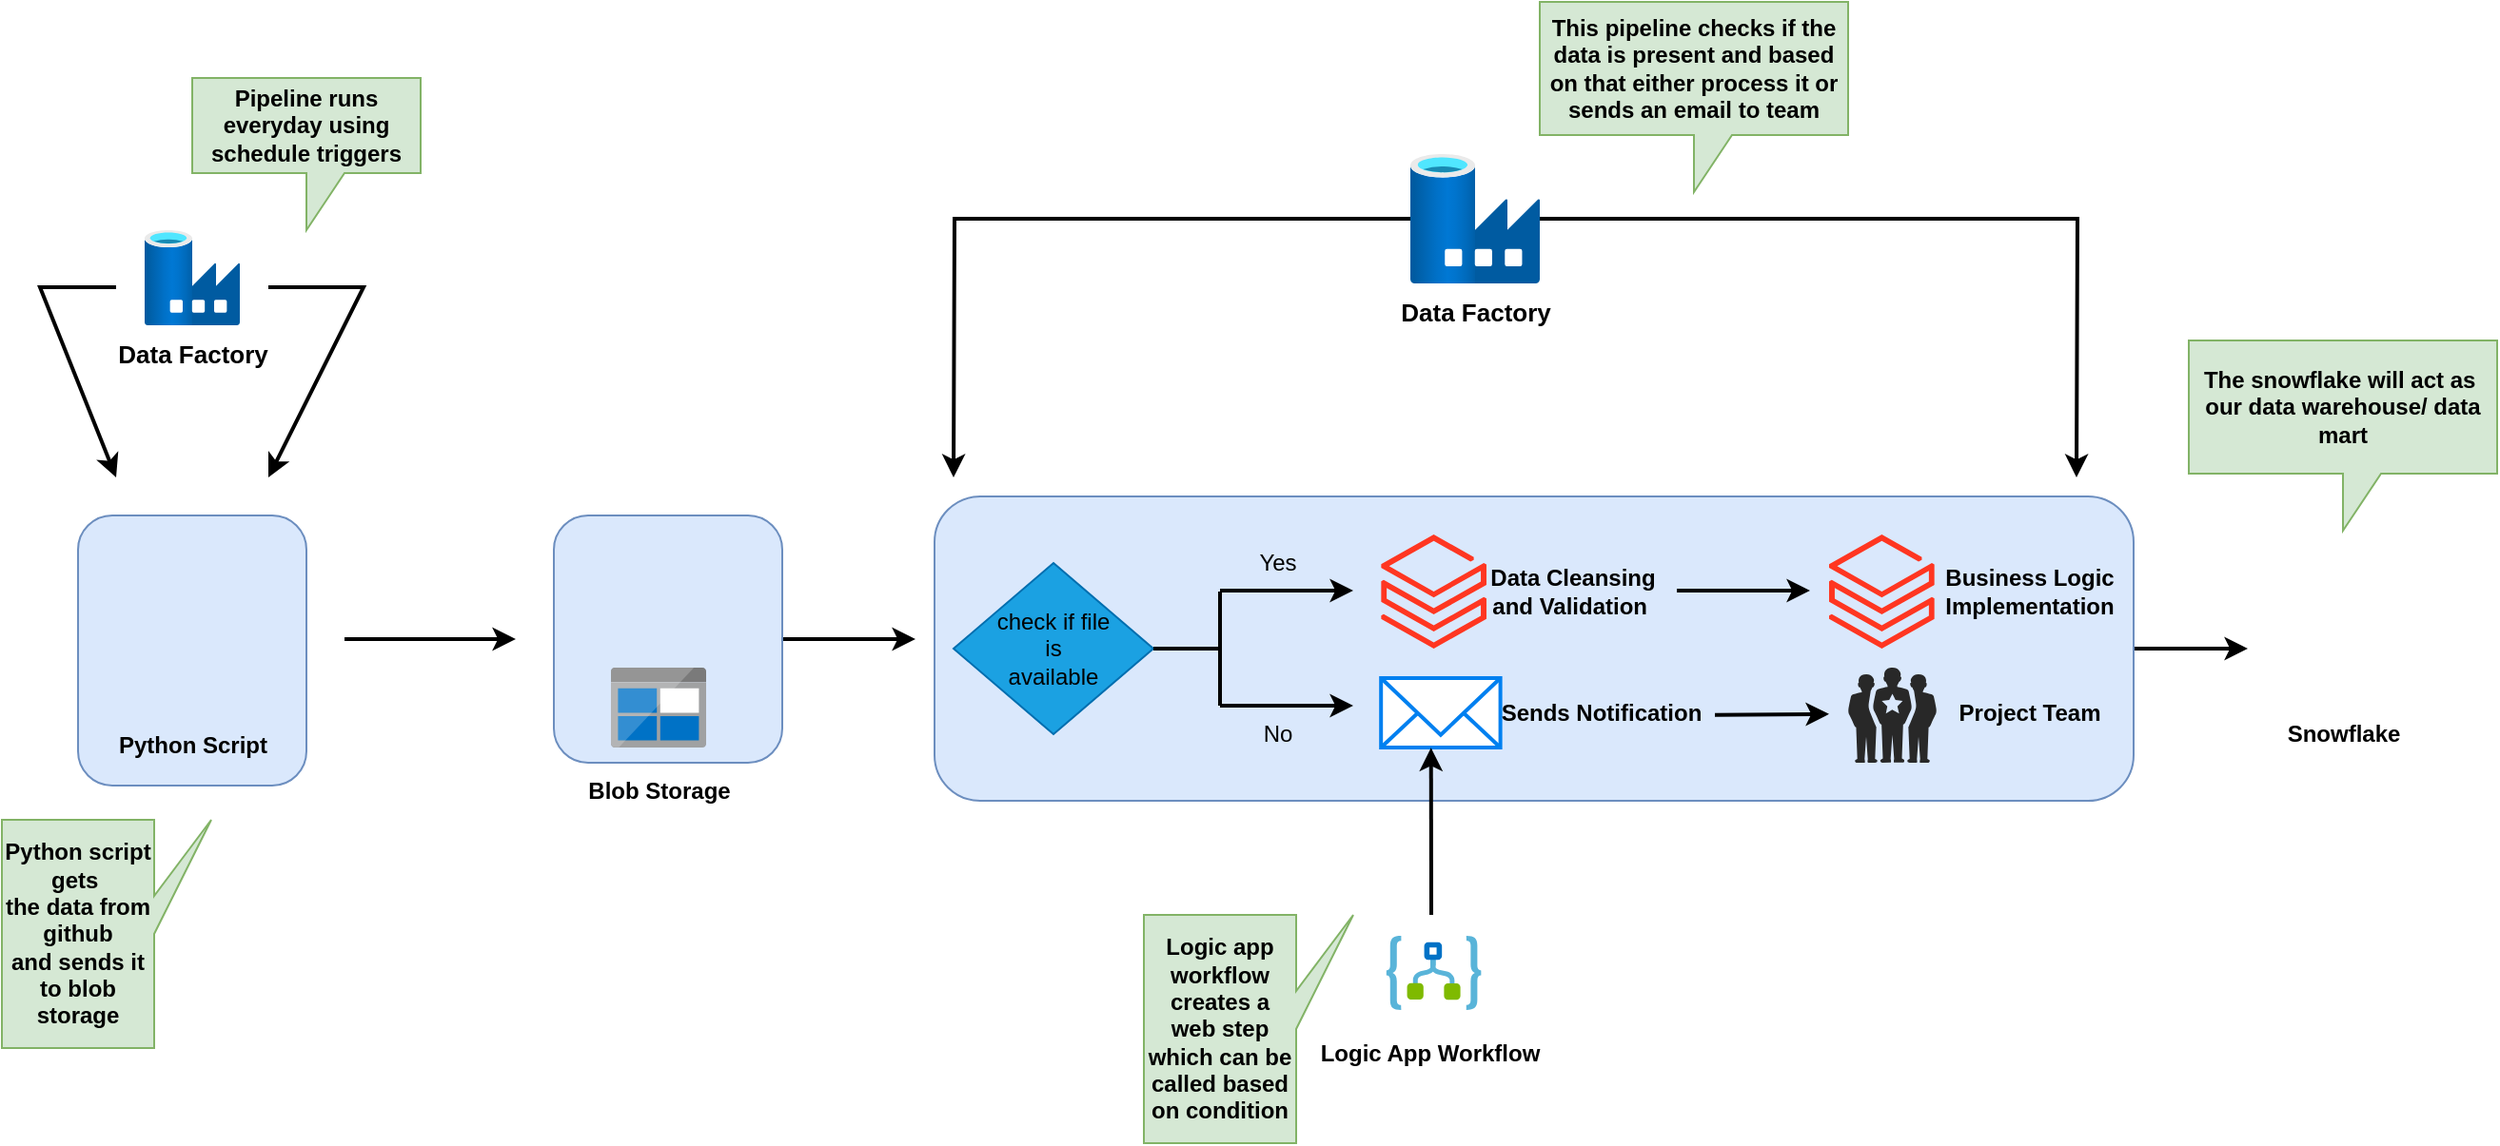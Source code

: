 <mxfile version="21.3.0" type="device">
  <diagram name="Page-1" id="Wg2KNdQ2HCNbrD33yFlu">
    <mxGraphModel dx="2255" dy="939" grid="1" gridSize="10" guides="1" tooltips="1" connect="1" arrows="1" fold="1" page="1" pageScale="1" pageWidth="850" pageHeight="1100" math="0" shadow="0">
      <root>
        <mxCell id="0" />
        <mxCell id="1" parent="0" />
        <mxCell id="h-HeieNbghXJK1KKG8Kg-49" style="edgeStyle=orthogonalEdgeStyle;rounded=0;orthogonalLoop=1;jettySize=auto;html=1;strokeWidth=2;" edge="1" parent="1" source="h-HeieNbghXJK1KKG8Kg-3">
          <mxGeometry relative="1" as="geometry">
            <mxPoint x="290" y="355.0" as="targetPoint" />
          </mxGeometry>
        </mxCell>
        <mxCell id="h-HeieNbghXJK1KKG8Kg-3" value="" style="rounded=1;whiteSpace=wrap;html=1;fillColor=#dae8fc;strokeColor=#6c8ebf;" vertex="1" parent="1">
          <mxGeometry x="100" y="290" width="120" height="130" as="geometry" />
        </mxCell>
        <mxCell id="h-HeieNbghXJK1KKG8Kg-4" value="" style="image;sketch=0;aspect=fixed;html=1;points=[];align=center;fontSize=12;image=img/lib/mscae/BlobBlock.svg;" vertex="1" parent="1">
          <mxGeometry x="130" y="370" width="50" height="42" as="geometry" />
        </mxCell>
        <mxCell id="h-HeieNbghXJK1KKG8Kg-5" value="" style="shape=image;html=1;verticalAlign=top;verticalLabelPosition=bottom;labelBackgroundColor=#ffffff;imageAspect=0;aspect=fixed;image=https://cdn3.iconfinder.com/data/icons/dompicon-glyph-file-format-2/256/file-csv-format-type-128.png" vertex="1" parent="1">
          <mxGeometry x="125" y="300" width="60" height="60" as="geometry" />
        </mxCell>
        <mxCell id="h-HeieNbghXJK1KKG8Kg-6" value="&lt;b&gt;Blob Storage&lt;/b&gt;" style="text;html=1;align=center;verticalAlign=middle;resizable=0;points=[];autosize=1;strokeColor=none;fillColor=none;" vertex="1" parent="1">
          <mxGeometry x="105" y="420" width="100" height="30" as="geometry" />
        </mxCell>
        <mxCell id="h-HeieNbghXJK1KKG8Kg-9" style="edgeStyle=orthogonalEdgeStyle;rounded=0;orthogonalLoop=1;jettySize=auto;html=1;strokeWidth=2;" edge="1" parent="1">
          <mxGeometry relative="1" as="geometry">
            <mxPoint x="80" y="355" as="targetPoint" />
            <mxPoint x="-10" y="355.0" as="sourcePoint" />
          </mxGeometry>
        </mxCell>
        <mxCell id="h-HeieNbghXJK1KKG8Kg-45" style="edgeStyle=orthogonalEdgeStyle;rounded=0;orthogonalLoop=1;jettySize=auto;html=1;strokeWidth=2;" edge="1" parent="1" source="h-HeieNbghXJK1KKG8Kg-10">
          <mxGeometry relative="1" as="geometry">
            <mxPoint x="900" y="270.0" as="targetPoint" />
          </mxGeometry>
        </mxCell>
        <mxCell id="h-HeieNbghXJK1KKG8Kg-46" style="edgeStyle=orthogonalEdgeStyle;rounded=0;orthogonalLoop=1;jettySize=auto;html=1;strokeWidth=2;" edge="1" parent="1" source="h-HeieNbghXJK1KKG8Kg-10">
          <mxGeometry relative="1" as="geometry">
            <mxPoint x="310" y="270.0" as="targetPoint" />
          </mxGeometry>
        </mxCell>
        <mxCell id="h-HeieNbghXJK1KKG8Kg-10" value="" style="image;aspect=fixed;html=1;points=[];align=center;fontSize=12;image=img/lib/azure2/databases/Data_Factory.svg;" vertex="1" parent="1">
          <mxGeometry x="550" y="100" width="68" height="68" as="geometry" />
        </mxCell>
        <mxCell id="h-HeieNbghXJK1KKG8Kg-50" style="edgeStyle=orthogonalEdgeStyle;rounded=0;orthogonalLoop=1;jettySize=auto;html=1;strokeWidth=2;" edge="1" parent="1" source="h-HeieNbghXJK1KKG8Kg-11">
          <mxGeometry relative="1" as="geometry">
            <mxPoint x="990" y="360.0" as="targetPoint" />
          </mxGeometry>
        </mxCell>
        <mxCell id="h-HeieNbghXJK1KKG8Kg-11" value="" style="rounded=1;whiteSpace=wrap;html=1;fillColor=#dae8fc;strokeColor=#6c8ebf;" vertex="1" parent="1">
          <mxGeometry x="300" y="280" width="630" height="160" as="geometry" />
        </mxCell>
        <mxCell id="h-HeieNbghXJK1KKG8Kg-17" value="" style="endArrow=classic;html=1;rounded=0;strokeWidth=2;" edge="1" parent="1">
          <mxGeometry width="50" height="50" relative="1" as="geometry">
            <mxPoint x="450" y="329.5" as="sourcePoint" />
            <mxPoint x="520" y="329.5" as="targetPoint" />
          </mxGeometry>
        </mxCell>
        <mxCell id="h-HeieNbghXJK1KKG8Kg-21" value="&lt;font color=&quot;#000000&quot; style=&quot;font-size: 12px;&quot;&gt;check if file&lt;br&gt;is&lt;br&gt;available&lt;/font&gt;" style="rhombus;whiteSpace=wrap;html=1;fillColor=#1ba1e2;fontColor=#ffffff;strokeColor=#006EAF;" vertex="1" parent="1">
          <mxGeometry x="310" y="315" width="105" height="90" as="geometry" />
        </mxCell>
        <mxCell id="h-HeieNbghXJK1KKG8Kg-23" value="" style="endArrow=none;html=1;rounded=0;strokeWidth=2;" edge="1" parent="1">
          <mxGeometry width="50" height="50" relative="1" as="geometry">
            <mxPoint x="415" y="360" as="sourcePoint" />
            <mxPoint x="450" y="360" as="targetPoint" />
          </mxGeometry>
        </mxCell>
        <mxCell id="h-HeieNbghXJK1KKG8Kg-25" value="" style="endArrow=none;html=1;rounded=0;strokeWidth=2;" edge="1" parent="1">
          <mxGeometry width="50" height="50" relative="1" as="geometry">
            <mxPoint x="450" y="390" as="sourcePoint" />
            <mxPoint x="450" y="330" as="targetPoint" />
          </mxGeometry>
        </mxCell>
        <mxCell id="h-HeieNbghXJK1KKG8Kg-33" value="" style="endArrow=classic;html=1;rounded=0;strokeWidth=2;" edge="1" parent="1">
          <mxGeometry width="50" height="50" relative="1" as="geometry">
            <mxPoint x="450" y="390" as="sourcePoint" />
            <mxPoint x="520" y="390" as="targetPoint" />
          </mxGeometry>
        </mxCell>
        <mxCell id="h-HeieNbghXJK1KKG8Kg-34" value="" style="endArrow=classic;html=1;rounded=0;strokeWidth=2;" edge="1" parent="1">
          <mxGeometry width="50" height="50" relative="1" as="geometry">
            <mxPoint x="690" y="329.5" as="sourcePoint" />
            <mxPoint x="760" y="329.5" as="targetPoint" />
          </mxGeometry>
        </mxCell>
        <mxCell id="h-HeieNbghXJK1KKG8Kg-35" value="" style="image;aspect=fixed;html=1;points=[];align=center;fontSize=12;image=img/lib/azure2/analytics/Azure_Databricks.svg;" vertex="1" parent="1">
          <mxGeometry x="534.59" y="300" width="55.41" height="60" as="geometry" />
        </mxCell>
        <mxCell id="h-HeieNbghXJK1KKG8Kg-36" value="&lt;b&gt;Data Cleansing&lt;br&gt;and Validation&amp;nbsp;&lt;/b&gt;" style="text;html=1;align=center;verticalAlign=middle;resizable=0;points=[];autosize=1;strokeColor=none;fillColor=none;" vertex="1" parent="1">
          <mxGeometry x="580" y="310" width="110" height="40" as="geometry" />
        </mxCell>
        <mxCell id="h-HeieNbghXJK1KKG8Kg-38" value="" style="image;aspect=fixed;html=1;points=[];align=center;fontSize=12;image=img/lib/azure2/analytics/Azure_Databricks.svg;" vertex="1" parent="1">
          <mxGeometry x="770.0" y="300" width="55.41" height="60" as="geometry" />
        </mxCell>
        <mxCell id="h-HeieNbghXJK1KKG8Kg-39" value="&lt;b&gt;Business Logic&lt;br&gt;Implementation&lt;/b&gt;" style="text;html=1;align=center;verticalAlign=middle;resizable=0;points=[];autosize=1;strokeColor=none;fillColor=none;" vertex="1" parent="1">
          <mxGeometry x="820" y="310" width="110" height="40" as="geometry" />
        </mxCell>
        <mxCell id="h-HeieNbghXJK1KKG8Kg-40" value="" style="shape=image;html=1;verticalAlign=top;verticalLabelPosition=bottom;labelBackgroundColor=#ffffff;imageAspect=0;aspect=fixed;image=https://cdn1.iconfinder.com/data/icons/filled-line-christmas-icons/75/_snowflake-128.png" vertex="1" parent="1">
          <mxGeometry x="1000" y="310" width="80" height="80" as="geometry" />
        </mxCell>
        <mxCell id="h-HeieNbghXJK1KKG8Kg-41" value="&lt;b&gt;Snowflake&lt;/b&gt;" style="text;html=1;align=center;verticalAlign=middle;resizable=0;points=[];autosize=1;strokeColor=none;fillColor=none;" vertex="1" parent="1">
          <mxGeometry x="1000" y="390" width="80" height="30" as="geometry" />
        </mxCell>
        <mxCell id="h-HeieNbghXJK1KKG8Kg-44" value="&lt;b&gt;&lt;font style=&quot;font-size: 13px;&quot;&gt;Data Factory&lt;/font&gt;&lt;/b&gt;" style="text;html=1;align=center;verticalAlign=middle;resizable=0;points=[];autosize=1;strokeColor=none;fillColor=none;" vertex="1" parent="1">
          <mxGeometry x="534" y="168" width="100" height="30" as="geometry" />
        </mxCell>
        <mxCell id="h-HeieNbghXJK1KKG8Kg-47" value="" style="html=1;verticalLabelPosition=bottom;align=center;labelBackgroundColor=#ffffff;verticalAlign=top;strokeWidth=2;strokeColor=#0080F0;shadow=0;dashed=0;shape=mxgraph.ios7.icons.mail;" vertex="1" parent="1">
          <mxGeometry x="534.59" y="375.5" width="62.71" height="36.5" as="geometry" />
        </mxCell>
        <mxCell id="h-HeieNbghXJK1KKG8Kg-48" value="&lt;b&gt;Sends Notification&lt;/b&gt;" style="text;html=1;align=center;verticalAlign=middle;resizable=0;points=[];autosize=1;strokeColor=none;fillColor=none;" vertex="1" parent="1">
          <mxGeometry x="585" y="378.75" width="130" height="30" as="geometry" />
        </mxCell>
        <mxCell id="h-HeieNbghXJK1KKG8Kg-51" value="" style="image;sketch=0;aspect=fixed;html=1;points=[];align=center;fontSize=12;image=img/lib/mscae/Logic_Apps.svg;" vertex="1" parent="1">
          <mxGeometry x="537.29" y="511" width="50" height="39" as="geometry" />
        </mxCell>
        <mxCell id="h-HeieNbghXJK1KKG8Kg-54" value="" style="endArrow=classic;html=1;rounded=0;entryX=0.419;entryY=1.005;entryDx=0;entryDy=0;entryPerimeter=0;strokeWidth=2;" edge="1" parent="1" target="h-HeieNbghXJK1KKG8Kg-47">
          <mxGeometry width="50" height="50" relative="1" as="geometry">
            <mxPoint x="561" y="500" as="sourcePoint" />
            <mxPoint x="530" y="400" as="targetPoint" />
          </mxGeometry>
        </mxCell>
        <mxCell id="h-HeieNbghXJK1KKG8Kg-55" value="&lt;b&gt;Logic App Workflow&lt;/b&gt;" style="text;html=1;align=center;verticalAlign=middle;resizable=0;points=[];autosize=1;strokeColor=none;fillColor=none;" vertex="1" parent="1">
          <mxGeometry x="490" y="558" width="140" height="30" as="geometry" />
        </mxCell>
        <mxCell id="h-HeieNbghXJK1KKG8Kg-56" value="" style="verticalLabelPosition=bottom;sketch=0;html=1;fillColor=#282828;strokeColor=none;verticalAlign=top;pointerEvents=1;align=center;shape=mxgraph.cisco_safe.people_places_things_icons.icon1;" vertex="1" parent="1">
          <mxGeometry x="780" y="370" width="46.5" height="50" as="geometry" />
        </mxCell>
        <mxCell id="h-HeieNbghXJK1KKG8Kg-57" value="" style="endArrow=classic;html=1;rounded=0;strokeWidth=2;" edge="1" parent="1">
          <mxGeometry width="50" height="50" relative="1" as="geometry">
            <mxPoint x="710" y="394.82" as="sourcePoint" />
            <mxPoint x="770" y="394.41" as="targetPoint" />
          </mxGeometry>
        </mxCell>
        <mxCell id="h-HeieNbghXJK1KKG8Kg-58" value="&lt;b&gt;Project Team&lt;/b&gt;" style="text;html=1;align=center;verticalAlign=middle;resizable=0;points=[];autosize=1;strokeColor=none;fillColor=none;" vertex="1" parent="1">
          <mxGeometry x="825" y="378.75" width="100" height="30" as="geometry" />
        </mxCell>
        <mxCell id="h-HeieNbghXJK1KKG8Kg-59" value="Yes" style="text;html=1;align=center;verticalAlign=middle;resizable=0;points=[];autosize=1;strokeColor=none;fillColor=none;" vertex="1" parent="1">
          <mxGeometry x="460" y="300" width="40" height="30" as="geometry" />
        </mxCell>
        <mxCell id="h-HeieNbghXJK1KKG8Kg-60" value="No" style="text;html=1;align=center;verticalAlign=middle;resizable=0;points=[];autosize=1;strokeColor=none;fillColor=none;" vertex="1" parent="1">
          <mxGeometry x="460" y="390" width="40" height="30" as="geometry" />
        </mxCell>
        <mxCell id="h-HeieNbghXJK1KKG8Kg-61" value="&lt;b&gt;Python script gets&amp;nbsp;&lt;br&gt;the data from github&lt;br&gt;and sends it to blob&lt;br&gt;storage&lt;/b&gt;" style="shape=callout;whiteSpace=wrap;html=1;perimeter=calloutPerimeter;fillColor=#d5e8d4;strokeColor=#82b366;rotation=0;direction=north;position2=1;" vertex="1" parent="1">
          <mxGeometry x="-190" y="450" width="110" height="120" as="geometry" />
        </mxCell>
        <mxCell id="h-HeieNbghXJK1KKG8Kg-62" value="" style="rounded=1;whiteSpace=wrap;html=1;fillColor=#dae8fc;strokeColor=#6c8ebf;" vertex="1" parent="1">
          <mxGeometry x="-150" y="290" width="120" height="142" as="geometry" />
        </mxCell>
        <mxCell id="h-HeieNbghXJK1KKG8Kg-63" value="" style="shape=image;html=1;verticalAlign=top;verticalLabelPosition=bottom;labelBackgroundColor=#ffffff;imageAspect=0;aspect=fixed;image=https://cdn1.iconfinder.com/data/icons/DarkGlass_Reworked/128x128/mimetypes/source_py.png" vertex="1" parent="1">
          <mxGeometry x="-125" y="326" width="70" height="70" as="geometry" />
        </mxCell>
        <mxCell id="h-HeieNbghXJK1KKG8Kg-64" value="&lt;b&gt;Python Script&lt;/b&gt;" style="text;html=1;align=center;verticalAlign=middle;resizable=0;points=[];autosize=1;strokeColor=none;fillColor=none;" vertex="1" parent="1">
          <mxGeometry x="-140" y="396" width="100" height="30" as="geometry" />
        </mxCell>
        <mxCell id="h-HeieNbghXJK1KKG8Kg-65" value="" style="image;aspect=fixed;html=1;points=[];align=center;fontSize=12;image=img/lib/azure2/databases/Data_Factory.svg;" vertex="1" parent="1">
          <mxGeometry x="-115" y="140" width="50" height="50" as="geometry" />
        </mxCell>
        <mxCell id="h-HeieNbghXJK1KKG8Kg-66" value="&lt;b&gt;&lt;font style=&quot;font-size: 13px;&quot;&gt;Data Factory&lt;/font&gt;&lt;/b&gt;" style="text;html=1;align=center;verticalAlign=middle;resizable=0;points=[];autosize=1;strokeColor=none;fillColor=none;" vertex="1" parent="1">
          <mxGeometry x="-140" y="190" width="100" height="30" as="geometry" />
        </mxCell>
        <mxCell id="h-HeieNbghXJK1KKG8Kg-67" value="" style="endArrow=classic;html=1;rounded=0;strokeWidth=2;" edge="1" parent="1">
          <mxGeometry width="50" height="50" relative="1" as="geometry">
            <mxPoint x="-50" y="170" as="sourcePoint" />
            <mxPoint x="-50" y="270" as="targetPoint" />
            <Array as="points">
              <mxPoint y="170" />
            </Array>
          </mxGeometry>
        </mxCell>
        <mxCell id="h-HeieNbghXJK1KKG8Kg-68" value="" style="endArrow=classic;html=1;rounded=0;strokeWidth=2;" edge="1" parent="1">
          <mxGeometry width="50" height="50" relative="1" as="geometry">
            <mxPoint x="-130" y="170" as="sourcePoint" />
            <mxPoint x="-130" y="270" as="targetPoint" />
            <Array as="points">
              <mxPoint x="-170" y="170" />
            </Array>
          </mxGeometry>
        </mxCell>
        <mxCell id="h-HeieNbghXJK1KKG8Kg-69" value="&lt;b&gt;Pipeline runs everyday using schedule triggers&lt;/b&gt;" style="shape=callout;whiteSpace=wrap;html=1;perimeter=calloutPerimeter;fillColor=#d5e8d4;strokeColor=#82b366;" vertex="1" parent="1">
          <mxGeometry x="-90" y="60" width="120" height="80" as="geometry" />
        </mxCell>
        <mxCell id="h-HeieNbghXJK1KKG8Kg-70" value="&lt;b&gt;This pipeline checks if the data is present and based on that either process it or sends an email to team&lt;/b&gt;" style="shape=callout;whiteSpace=wrap;html=1;perimeter=calloutPerimeter;fillColor=#d5e8d4;strokeColor=#82b366;" vertex="1" parent="1">
          <mxGeometry x="618" y="20" width="162" height="100" as="geometry" />
        </mxCell>
        <mxCell id="h-HeieNbghXJK1KKG8Kg-71" value="&lt;b&gt;Logic app workflow creates a web step which can be called based on condition&lt;/b&gt;" style="shape=callout;whiteSpace=wrap;html=1;perimeter=calloutPerimeter;fillColor=#d5e8d4;strokeColor=#82b366;rotation=0;direction=north;position2=1;" vertex="1" parent="1">
          <mxGeometry x="410" y="500" width="110" height="120" as="geometry" />
        </mxCell>
        <mxCell id="h-HeieNbghXJK1KKG8Kg-73" value="&lt;b&gt;The snowflake will act as&amp;nbsp;&lt;br&gt;our data warehouse/ data mart&lt;/b&gt;" style="shape=callout;whiteSpace=wrap;html=1;perimeter=calloutPerimeter;fillColor=#d5e8d4;strokeColor=#82b366;" vertex="1" parent="1">
          <mxGeometry x="959" y="198" width="162" height="100" as="geometry" />
        </mxCell>
      </root>
    </mxGraphModel>
  </diagram>
</mxfile>
